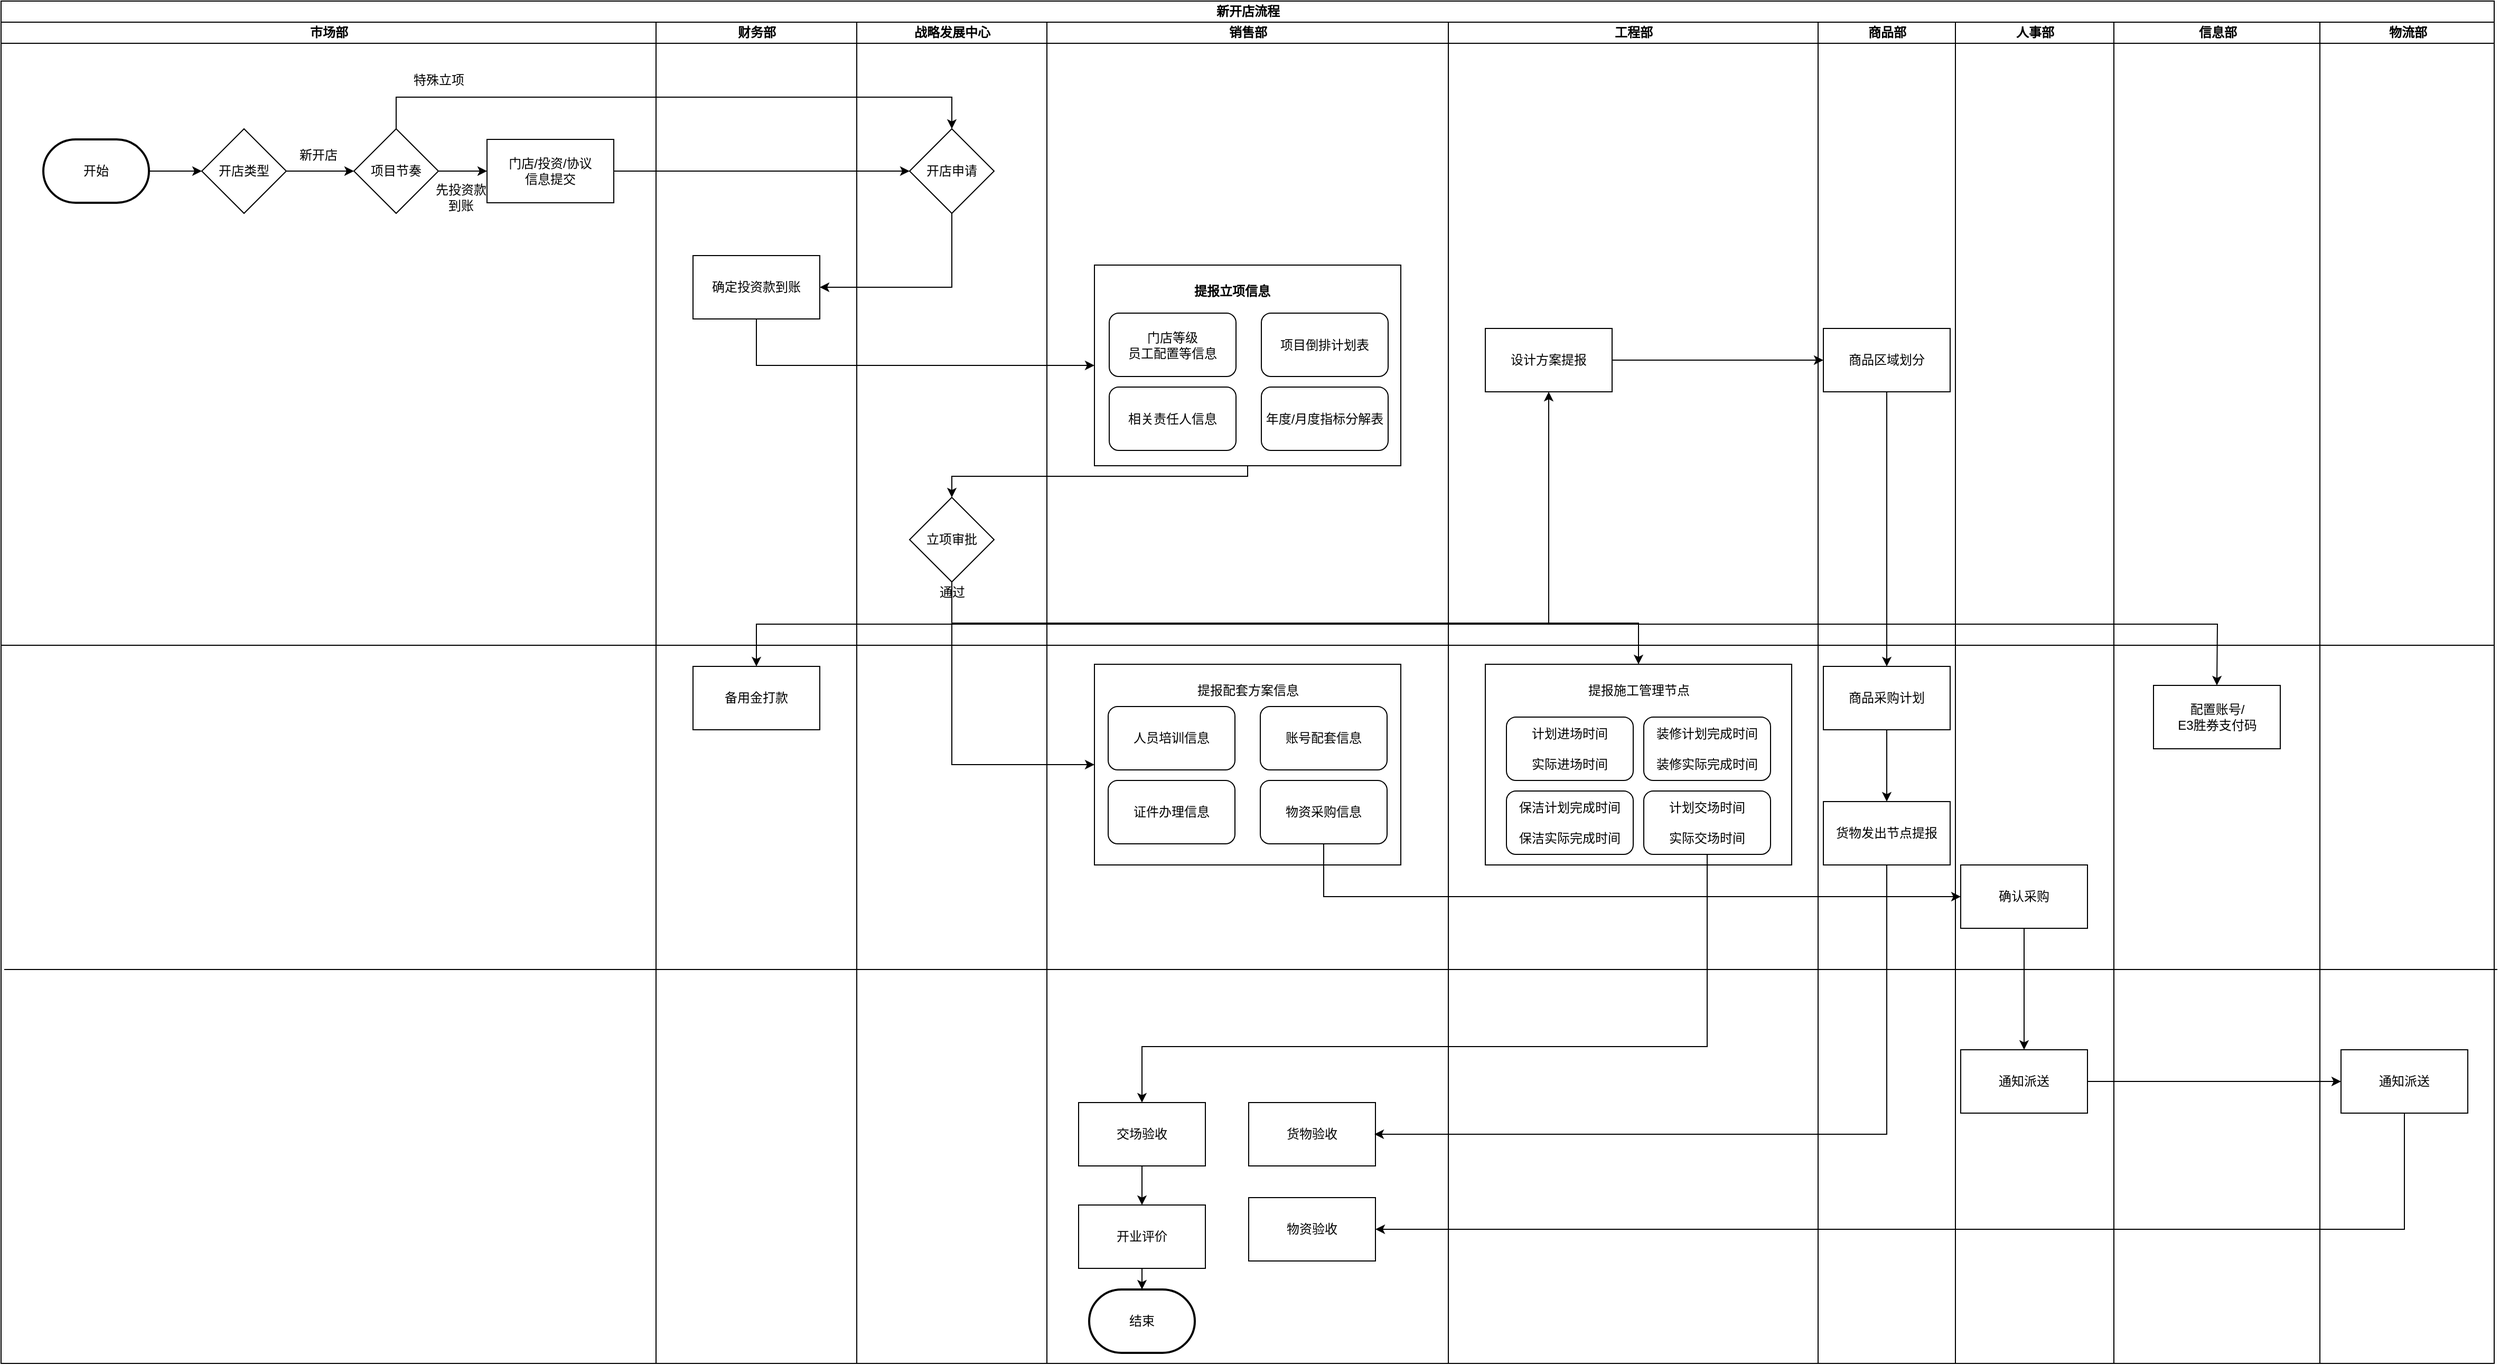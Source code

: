 <mxfile version="22.1.11" type="github">
  <diagram name="第 1 页" id="k98JuiUB70Ecf1WzHopS">
    <mxGraphModel dx="3310" dy="2008" grid="1" gridSize="10" guides="1" tooltips="1" connect="1" arrows="1" fold="1" page="1" pageScale="1" pageWidth="827" pageHeight="1169" math="0" shadow="0">
      <root>
        <mxCell id="0" />
        <mxCell id="1" parent="0" />
        <mxCell id="Fphpmedxy32AyZcysFOV-1" value="新开店流程" style="swimlane;childLayout=stackLayout;resizeParent=1;resizeParentMax=0;startSize=20;html=1;" vertex="1" parent="1">
          <mxGeometry x="70" y="10" width="2360" height="1290" as="geometry" />
        </mxCell>
        <mxCell id="Fphpmedxy32AyZcysFOV-2" value="市场部" style="swimlane;startSize=20;html=1;" vertex="1" parent="Fphpmedxy32AyZcysFOV-1">
          <mxGeometry y="20" width="620" height="1270" as="geometry" />
        </mxCell>
        <mxCell id="Fphpmedxy32AyZcysFOV-20" value="" style="edgeStyle=orthogonalEdgeStyle;rounded=0;orthogonalLoop=1;jettySize=auto;html=1;exitX=1;exitY=0.5;exitDx=0;exitDy=0;exitPerimeter=0;" edge="1" parent="Fphpmedxy32AyZcysFOV-2" source="Fphpmedxy32AyZcysFOV-10" target="Fphpmedxy32AyZcysFOV-21">
          <mxGeometry relative="1" as="geometry">
            <mxPoint x="90.0" y="211" as="targetPoint" />
          </mxGeometry>
        </mxCell>
        <mxCell id="Fphpmedxy32AyZcysFOV-10" value="开始" style="strokeWidth=2;html=1;shape=mxgraph.flowchart.terminator;whiteSpace=wrap;" vertex="1" parent="Fphpmedxy32AyZcysFOV-2">
          <mxGeometry x="40.0" y="111" width="100" height="60" as="geometry" />
        </mxCell>
        <mxCell id="Fphpmedxy32AyZcysFOV-23" value="" style="edgeStyle=orthogonalEdgeStyle;rounded=0;orthogonalLoop=1;jettySize=auto;html=1;exitX=1;exitY=0.5;exitDx=0;exitDy=0;entryX=0;entryY=0.5;entryDx=0;entryDy=0;" edge="1" parent="Fphpmedxy32AyZcysFOV-2" source="Fphpmedxy32AyZcysFOV-21" target="Fphpmedxy32AyZcysFOV-24">
          <mxGeometry relative="1" as="geometry">
            <mxPoint x="90.0" y="381" as="targetPoint" />
          </mxGeometry>
        </mxCell>
        <mxCell id="Fphpmedxy32AyZcysFOV-21" value="开店类型" style="rhombus;whiteSpace=wrap;html=1;" vertex="1" parent="Fphpmedxy32AyZcysFOV-2">
          <mxGeometry x="190.0" y="101" width="80" height="80" as="geometry" />
        </mxCell>
        <mxCell id="Fphpmedxy32AyZcysFOV-26" value="" style="edgeStyle=orthogonalEdgeStyle;rounded=0;orthogonalLoop=1;jettySize=auto;html=1;" edge="1" parent="Fphpmedxy32AyZcysFOV-2" source="Fphpmedxy32AyZcysFOV-24" target="Fphpmedxy32AyZcysFOV-25">
          <mxGeometry relative="1" as="geometry" />
        </mxCell>
        <mxCell id="Fphpmedxy32AyZcysFOV-24" value="项目节奏" style="rhombus;whiteSpace=wrap;html=1;" vertex="1" parent="Fphpmedxy32AyZcysFOV-2">
          <mxGeometry x="334.0" y="101" width="80" height="80" as="geometry" />
        </mxCell>
        <mxCell id="Fphpmedxy32AyZcysFOV-25" value="门店/投资/协议&lt;br&gt;信息提交" style="whiteSpace=wrap;html=1;" vertex="1" parent="Fphpmedxy32AyZcysFOV-2">
          <mxGeometry x="460.0" y="111" width="120" height="60" as="geometry" />
        </mxCell>
        <mxCell id="Fphpmedxy32AyZcysFOV-31" value="新开店" style="text;html=1;align=center;verticalAlign=middle;resizable=0;points=[];autosize=1;strokeColor=none;fillColor=none;" vertex="1" parent="Fphpmedxy32AyZcysFOV-2">
          <mxGeometry x="270.0" y="111" width="60" height="30" as="geometry" />
        </mxCell>
        <mxCell id="Fphpmedxy32AyZcysFOV-32" value="特殊立项" style="text;html=1;align=center;verticalAlign=middle;resizable=0;points=[];autosize=1;strokeColor=none;fillColor=none;" vertex="1" parent="Fphpmedxy32AyZcysFOV-2">
          <mxGeometry x="379.0" y="40" width="70" height="30" as="geometry" />
        </mxCell>
        <mxCell id="Fphpmedxy32AyZcysFOV-44" value="先投资款&lt;br&gt;到账" style="text;html=1;align=center;verticalAlign=middle;resizable=0;points=[];autosize=1;strokeColor=none;fillColor=none;" vertex="1" parent="Fphpmedxy32AyZcysFOV-2">
          <mxGeometry x="400.0" y="146" width="70" height="40" as="geometry" />
        </mxCell>
        <mxCell id="Fphpmedxy32AyZcysFOV-154" value="" style="endArrow=none;html=1;rounded=0;" edge="1" parent="Fphpmedxy32AyZcysFOV-2">
          <mxGeometry width="50" height="50" relative="1" as="geometry">
            <mxPoint y="590" as="sourcePoint" />
            <mxPoint x="2360" y="590" as="targetPoint" />
          </mxGeometry>
        </mxCell>
        <mxCell id="Fphpmedxy32AyZcysFOV-3" value="财务部" style="swimlane;startSize=20;html=1;" vertex="1" parent="Fphpmedxy32AyZcysFOV-1">
          <mxGeometry x="620" y="20" width="190" height="1270" as="geometry" />
        </mxCell>
        <mxCell id="Fphpmedxy32AyZcysFOV-29" value="确定投资款到账" style="whiteSpace=wrap;html=1;" vertex="1" parent="Fphpmedxy32AyZcysFOV-3">
          <mxGeometry x="35.0" y="221" width="120" height="60" as="geometry" />
        </mxCell>
        <mxCell id="Fphpmedxy32AyZcysFOV-73" value="备用金打款" style="whiteSpace=wrap;html=1;" vertex="1" parent="Fphpmedxy32AyZcysFOV-3">
          <mxGeometry x="35.0" y="610" width="120" height="60" as="geometry" />
        </mxCell>
        <mxCell id="Fphpmedxy32AyZcysFOV-4" value="战略发展中心" style="swimlane;startSize=20;html=1;" vertex="1" parent="Fphpmedxy32AyZcysFOV-1">
          <mxGeometry x="810" y="20" width="180" height="1270" as="geometry" />
        </mxCell>
        <mxCell id="Fphpmedxy32AyZcysFOV-41" value="开店申请" style="rhombus;whiteSpace=wrap;html=1;" vertex="1" parent="Fphpmedxy32AyZcysFOV-4">
          <mxGeometry x="50.0" y="101" width="80" height="80" as="geometry" />
        </mxCell>
        <mxCell id="Fphpmedxy32AyZcysFOV-56" value="立项审批" style="rhombus;whiteSpace=wrap;html=1;" vertex="1" parent="Fphpmedxy32AyZcysFOV-4">
          <mxGeometry x="50.0" y="450" width="80" height="80" as="geometry" />
        </mxCell>
        <mxCell id="Fphpmedxy32AyZcysFOV-123" value="通过" style="text;html=1;align=center;verticalAlign=middle;resizable=0;points=[];autosize=1;strokeColor=none;fillColor=none;" vertex="1" parent="Fphpmedxy32AyZcysFOV-4">
          <mxGeometry x="65" y="525" width="50" height="30" as="geometry" />
        </mxCell>
        <mxCell id="Fphpmedxy32AyZcysFOV-5" value="销售部" style="swimlane;startSize=20;html=1;" vertex="1" parent="Fphpmedxy32AyZcysFOV-1">
          <mxGeometry x="990" y="20" width="380" height="1270" as="geometry" />
        </mxCell>
        <mxCell id="Fphpmedxy32AyZcysFOV-84" value="货物验收" style="whiteSpace=wrap;html=1;" vertex="1" parent="Fphpmedxy32AyZcysFOV-5">
          <mxGeometry x="191.0" y="1023" width="120" height="60" as="geometry" />
        </mxCell>
        <mxCell id="Fphpmedxy32AyZcysFOV-85" value="物资验收" style="whiteSpace=wrap;html=1;" vertex="1" parent="Fphpmedxy32AyZcysFOV-5">
          <mxGeometry x="191.0" y="1113" width="120" height="60" as="geometry" />
        </mxCell>
        <mxCell id="Fphpmedxy32AyZcysFOV-161" value="" style="edgeStyle=orthogonalEdgeStyle;rounded=0;orthogonalLoop=1;jettySize=auto;html=1;" edge="1" parent="Fphpmedxy32AyZcysFOV-5" source="Fphpmedxy32AyZcysFOV-86" target="Fphpmedxy32AyZcysFOV-160">
          <mxGeometry relative="1" as="geometry" />
        </mxCell>
        <mxCell id="Fphpmedxy32AyZcysFOV-86" value="交场验收" style="whiteSpace=wrap;html=1;" vertex="1" parent="Fphpmedxy32AyZcysFOV-5">
          <mxGeometry x="30.0" y="1023" width="120" height="60" as="geometry" />
        </mxCell>
        <mxCell id="Fphpmedxy32AyZcysFOV-113" value="" style="rounded=0;whiteSpace=wrap;html=1;" vertex="1" parent="Fphpmedxy32AyZcysFOV-5">
          <mxGeometry x="45" y="230" width="290" height="190" as="geometry" />
        </mxCell>
        <mxCell id="Fphpmedxy32AyZcysFOV-114" value="提报立项信息" style="text;html=1;align=center;verticalAlign=middle;resizable=0;points=[];autosize=1;strokeColor=none;fillColor=none;fontStyle=1" vertex="1" parent="Fphpmedxy32AyZcysFOV-5">
          <mxGeometry x="125" y="240" width="100" height="30" as="geometry" />
        </mxCell>
        <mxCell id="Fphpmedxy32AyZcysFOV-115" value="门店等级&lt;br&gt;员工配置等信息" style="rounded=1;whiteSpace=wrap;html=1;" vertex="1" parent="Fphpmedxy32AyZcysFOV-5">
          <mxGeometry x="59" y="275.5" width="120" height="60" as="geometry" />
        </mxCell>
        <mxCell id="Fphpmedxy32AyZcysFOV-116" value="相关责任人信息" style="rounded=1;whiteSpace=wrap;html=1;" vertex="1" parent="Fphpmedxy32AyZcysFOV-5">
          <mxGeometry x="59" y="345.5" width="120" height="60" as="geometry" />
        </mxCell>
        <mxCell id="Fphpmedxy32AyZcysFOV-117" value="项目倒排计划表" style="rounded=1;whiteSpace=wrap;html=1;" vertex="1" parent="Fphpmedxy32AyZcysFOV-5">
          <mxGeometry x="203" y="275.5" width="120" height="60" as="geometry" />
        </mxCell>
        <mxCell id="Fphpmedxy32AyZcysFOV-118" value="年度/月度指标分解表" style="rounded=1;whiteSpace=wrap;html=1;" vertex="1" parent="Fphpmedxy32AyZcysFOV-5">
          <mxGeometry x="203" y="345.5" width="120" height="60" as="geometry" />
        </mxCell>
        <mxCell id="Fphpmedxy32AyZcysFOV-133" value="" style="rounded=0;whiteSpace=wrap;html=1;" vertex="1" parent="Fphpmedxy32AyZcysFOV-5">
          <mxGeometry x="45" y="608" width="290" height="190" as="geometry" />
        </mxCell>
        <mxCell id="Fphpmedxy32AyZcysFOV-134" value="提报配套方案信息" style="text;html=1;align=center;verticalAlign=middle;resizable=0;points=[];autosize=1;strokeColor=none;fillColor=none;" vertex="1" parent="Fphpmedxy32AyZcysFOV-5">
          <mxGeometry x="130" y="618" width="120" height="30" as="geometry" />
        </mxCell>
        <mxCell id="Fphpmedxy32AyZcysFOV-135" value="物资采购信息" style="rounded=1;whiteSpace=wrap;html=1;" vertex="1" parent="Fphpmedxy32AyZcysFOV-5">
          <mxGeometry x="202" y="718" width="120" height="60" as="geometry" />
        </mxCell>
        <mxCell id="Fphpmedxy32AyZcysFOV-136" value="账号配套信息" style="rounded=1;whiteSpace=wrap;html=1;" vertex="1" parent="Fphpmedxy32AyZcysFOV-5">
          <mxGeometry x="202" y="648" width="120" height="60" as="geometry" />
        </mxCell>
        <mxCell id="Fphpmedxy32AyZcysFOV-137" value="证件办理信息" style="rounded=1;whiteSpace=wrap;html=1;" vertex="1" parent="Fphpmedxy32AyZcysFOV-5">
          <mxGeometry x="58" y="718" width="120" height="60" as="geometry" />
        </mxCell>
        <mxCell id="Fphpmedxy32AyZcysFOV-138" value="人员培训信息" style="rounded=1;whiteSpace=wrap;html=1;" vertex="1" parent="Fphpmedxy32AyZcysFOV-5">
          <mxGeometry x="58" y="648" width="120" height="60" as="geometry" />
        </mxCell>
        <mxCell id="Fphpmedxy32AyZcysFOV-163" value="" style="edgeStyle=orthogonalEdgeStyle;rounded=0;orthogonalLoop=1;jettySize=auto;html=1;" edge="1" parent="Fphpmedxy32AyZcysFOV-5" source="Fphpmedxy32AyZcysFOV-160" target="Fphpmedxy32AyZcysFOV-162">
          <mxGeometry relative="1" as="geometry" />
        </mxCell>
        <mxCell id="Fphpmedxy32AyZcysFOV-160" value="开业评价" style="whiteSpace=wrap;html=1;" vertex="1" parent="Fphpmedxy32AyZcysFOV-5">
          <mxGeometry x="30.0" y="1120" width="120" height="60" as="geometry" />
        </mxCell>
        <mxCell id="Fphpmedxy32AyZcysFOV-162" value="结束" style="strokeWidth=2;html=1;shape=mxgraph.flowchart.terminator;whiteSpace=wrap;" vertex="1" parent="Fphpmedxy32AyZcysFOV-5">
          <mxGeometry x="40" y="1200" width="100" height="60" as="geometry" />
        </mxCell>
        <mxCell id="Fphpmedxy32AyZcysFOV-6" value="工程部" style="swimlane;startSize=20;html=1;" vertex="1" parent="Fphpmedxy32AyZcysFOV-1">
          <mxGeometry x="1370" y="20" width="350" height="1270" as="geometry" />
        </mxCell>
        <mxCell id="Fphpmedxy32AyZcysFOV-49" value="设计方案提报" style="whiteSpace=wrap;html=1;" vertex="1" parent="Fphpmedxy32AyZcysFOV-6">
          <mxGeometry x="35.0" y="290" width="120" height="60" as="geometry" />
        </mxCell>
        <mxCell id="Fphpmedxy32AyZcysFOV-148" value="" style="rounded=0;whiteSpace=wrap;html=1;" vertex="1" parent="Fphpmedxy32AyZcysFOV-6">
          <mxGeometry x="35" y="608" width="290" height="190" as="geometry" />
        </mxCell>
        <mxCell id="Fphpmedxy32AyZcysFOV-149" value="提报施工管理节点" style="text;html=1;align=center;verticalAlign=middle;resizable=0;points=[];autosize=1;strokeColor=none;fillColor=none;" vertex="1" parent="Fphpmedxy32AyZcysFOV-6">
          <mxGeometry x="120" y="618" width="120" height="30" as="geometry" />
        </mxCell>
        <mxCell id="Fphpmedxy32AyZcysFOV-150" value="计划进场时间&lt;br&gt;&lt;br&gt;实际进场时间" style="rounded=1;whiteSpace=wrap;html=1;" vertex="1" parent="Fphpmedxy32AyZcysFOV-6">
          <mxGeometry x="55" y="658" width="120" height="60" as="geometry" />
        </mxCell>
        <mxCell id="Fphpmedxy32AyZcysFOV-151" value="装修计划完成时间&lt;br&gt;&lt;br&gt;装修实际完成时间" style="rounded=1;whiteSpace=wrap;html=1;" vertex="1" parent="Fphpmedxy32AyZcysFOV-6">
          <mxGeometry x="185" y="658" width="120" height="60" as="geometry" />
        </mxCell>
        <mxCell id="Fphpmedxy32AyZcysFOV-152" value="保洁计划完成时间&lt;br&gt;&lt;br&gt;保洁实际完成时间" style="rounded=1;whiteSpace=wrap;html=1;" vertex="1" parent="Fphpmedxy32AyZcysFOV-6">
          <mxGeometry x="55" y="728" width="120" height="60" as="geometry" />
        </mxCell>
        <mxCell id="Fphpmedxy32AyZcysFOV-153" value="计划交场时间&lt;br&gt;&lt;br&gt;实际交场时间" style="rounded=1;whiteSpace=wrap;html=1;" vertex="1" parent="Fphpmedxy32AyZcysFOV-6">
          <mxGeometry x="185" y="728" width="120" height="60" as="geometry" />
        </mxCell>
        <mxCell id="Fphpmedxy32AyZcysFOV-7" value="商品部" style="swimlane;startSize=20;html=1;" vertex="1" parent="Fphpmedxy32AyZcysFOV-1">
          <mxGeometry x="1720" y="20" width="130.0" height="1270" as="geometry" />
        </mxCell>
        <mxCell id="Fphpmedxy32AyZcysFOV-70" value="" style="edgeStyle=orthogonalEdgeStyle;rounded=0;orthogonalLoop=1;jettySize=auto;html=1;entryX=0.5;entryY=0;entryDx=0;entryDy=0;" edge="1" parent="Fphpmedxy32AyZcysFOV-7" source="Fphpmedxy32AyZcysFOV-51" target="Fphpmedxy32AyZcysFOV-68">
          <mxGeometry relative="1" as="geometry">
            <mxPoint x="65.0" y="430" as="targetPoint" />
          </mxGeometry>
        </mxCell>
        <mxCell id="Fphpmedxy32AyZcysFOV-51" value="商品区域划分" style="whiteSpace=wrap;html=1;" vertex="1" parent="Fphpmedxy32AyZcysFOV-7">
          <mxGeometry x="5.0" y="290" width="120" height="60" as="geometry" />
        </mxCell>
        <mxCell id="Fphpmedxy32AyZcysFOV-92" value="" style="edgeStyle=orthogonalEdgeStyle;rounded=0;orthogonalLoop=1;jettySize=auto;html=1;" edge="1" parent="Fphpmedxy32AyZcysFOV-7" source="Fphpmedxy32AyZcysFOV-68" target="Fphpmedxy32AyZcysFOV-82">
          <mxGeometry relative="1" as="geometry" />
        </mxCell>
        <mxCell id="Fphpmedxy32AyZcysFOV-68" value="商品采购计划" style="whiteSpace=wrap;html=1;" vertex="1" parent="Fphpmedxy32AyZcysFOV-7">
          <mxGeometry x="5.0" y="610" width="120" height="60" as="geometry" />
        </mxCell>
        <mxCell id="Fphpmedxy32AyZcysFOV-82" value="货物发出节点提报" style="whiteSpace=wrap;html=1;" vertex="1" parent="Fphpmedxy32AyZcysFOV-7">
          <mxGeometry x="5.0" y="738" width="120" height="60" as="geometry" />
        </mxCell>
        <mxCell id="Fphpmedxy32AyZcysFOV-8" value="人事部" style="swimlane;startSize=20;html=1;" vertex="1" parent="Fphpmedxy32AyZcysFOV-1">
          <mxGeometry x="1850.0" y="20" width="150.0" height="1270" as="geometry" />
        </mxCell>
        <mxCell id="Fphpmedxy32AyZcysFOV-89" value="" style="edgeStyle=orthogonalEdgeStyle;rounded=0;orthogonalLoop=1;jettySize=auto;html=1;exitX=0.5;exitY=1;exitDx=0;exitDy=0;" edge="1" parent="Fphpmedxy32AyZcysFOV-8" source="Fphpmedxy32AyZcysFOV-79" target="Fphpmedxy32AyZcysFOV-80">
          <mxGeometry relative="1" as="geometry">
            <mxPoint x="65.0" y="913" as="sourcePoint" />
          </mxGeometry>
        </mxCell>
        <mxCell id="Fphpmedxy32AyZcysFOV-79" value="确认采购" style="whiteSpace=wrap;html=1;" vertex="1" parent="Fphpmedxy32AyZcysFOV-8">
          <mxGeometry x="5" y="798" width="120" height="60" as="geometry" />
        </mxCell>
        <mxCell id="Fphpmedxy32AyZcysFOV-80" value="通知派送" style="whiteSpace=wrap;html=1;" vertex="1" parent="Fphpmedxy32AyZcysFOV-8">
          <mxGeometry x="5" y="973" width="120" height="60" as="geometry" />
        </mxCell>
        <mxCell id="Fphpmedxy32AyZcysFOV-9" value="信息部" style="swimlane;startSize=20;html=1;" vertex="1" parent="Fphpmedxy32AyZcysFOV-1">
          <mxGeometry x="2000" y="20" width="195" height="1270" as="geometry" />
        </mxCell>
        <mxCell id="Fphpmedxy32AyZcysFOV-76" value="配置账号/&lt;br&gt;E3胜券支付码" style="whiteSpace=wrap;html=1;" vertex="1" parent="Fphpmedxy32AyZcysFOV-9">
          <mxGeometry x="37.5" y="628" width="120" height="60" as="geometry" />
        </mxCell>
        <mxCell id="Fphpmedxy32AyZcysFOV-40" value="" style="edgeStyle=orthogonalEdgeStyle;rounded=0;orthogonalLoop=1;jettySize=auto;html=1;exitX=1;exitY=0.5;exitDx=0;exitDy=0;entryX=0;entryY=0.5;entryDx=0;entryDy=0;" edge="1" parent="Fphpmedxy32AyZcysFOV-1" source="Fphpmedxy32AyZcysFOV-25">
          <mxGeometry relative="1" as="geometry">
            <mxPoint x="860.0" y="161" as="targetPoint" />
          </mxGeometry>
        </mxCell>
        <mxCell id="Fphpmedxy32AyZcysFOV-43" value="" style="edgeStyle=orthogonalEdgeStyle;rounded=0;orthogonalLoop=1;jettySize=auto;html=1;entryX=0.5;entryY=0;entryDx=0;entryDy=0;" edge="1" parent="Fphpmedxy32AyZcysFOV-1" source="Fphpmedxy32AyZcysFOV-24">
          <mxGeometry relative="1" as="geometry">
            <mxPoint x="900.0" y="121" as="targetPoint" />
            <Array as="points">
              <mxPoint x="374" y="91" />
              <mxPoint x="900" y="91" />
            </Array>
          </mxGeometry>
        </mxCell>
        <mxCell id="Fphpmedxy32AyZcysFOV-46" value="" style="edgeStyle=orthogonalEdgeStyle;rounded=0;orthogonalLoop=1;jettySize=auto;html=1;entryX=1;entryY=0.5;entryDx=0;entryDy=0;exitX=0.5;exitY=1;exitDx=0;exitDy=0;" edge="1" parent="Fphpmedxy32AyZcysFOV-1" source="Fphpmedxy32AyZcysFOV-41" target="Fphpmedxy32AyZcysFOV-29">
          <mxGeometry relative="1" as="geometry">
            <mxPoint x="900.0" y="291" as="targetPoint" />
          </mxGeometry>
        </mxCell>
        <mxCell id="Fphpmedxy32AyZcysFOV-48" value="" style="edgeStyle=orthogonalEdgeStyle;rounded=0;orthogonalLoop=1;jettySize=auto;html=1;exitX=0.5;exitY=1;exitDx=0;exitDy=0;entryX=0;entryY=0.5;entryDx=0;entryDy=0;" edge="1" parent="Fphpmedxy32AyZcysFOV-1" source="Fphpmedxy32AyZcysFOV-29" target="Fphpmedxy32AyZcysFOV-113">
          <mxGeometry relative="1" as="geometry">
            <mxPoint x="1020.0" y="340" as="targetPoint" />
          </mxGeometry>
        </mxCell>
        <mxCell id="Fphpmedxy32AyZcysFOV-52" value="" style="edgeStyle=orthogonalEdgeStyle;rounded=0;orthogonalLoop=1;jettySize=auto;html=1;" edge="1" parent="Fphpmedxy32AyZcysFOV-1" source="Fphpmedxy32AyZcysFOV-49" target="Fphpmedxy32AyZcysFOV-51">
          <mxGeometry relative="1" as="geometry" />
        </mxCell>
        <mxCell id="Fphpmedxy32AyZcysFOV-58" value="" style="edgeStyle=orthogonalEdgeStyle;rounded=0;orthogonalLoop=1;jettySize=auto;html=1;entryX=0.5;entryY=0;entryDx=0;entryDy=0;exitX=0.5;exitY=1;exitDx=0;exitDy=0;" edge="1" parent="Fphpmedxy32AyZcysFOV-1" source="Fphpmedxy32AyZcysFOV-113" target="Fphpmedxy32AyZcysFOV-56">
          <mxGeometry relative="1" as="geometry">
            <mxPoint x="1080.0" y="370" as="sourcePoint" />
            <mxPoint x="1080.0" y="450" as="targetPoint" />
            <Array as="points">
              <mxPoint x="1180" y="450" />
              <mxPoint x="900" y="450" />
            </Array>
          </mxGeometry>
        </mxCell>
        <mxCell id="Fphpmedxy32AyZcysFOV-62" value="" style="edgeStyle=orthogonalEdgeStyle;rounded=0;orthogonalLoop=1;jettySize=auto;html=1;entryX=0.5;entryY=1;entryDx=0;entryDy=0;exitX=0.5;exitY=1;exitDx=0;exitDy=0;" edge="1" parent="Fphpmedxy32AyZcysFOV-1" source="Fphpmedxy32AyZcysFOV-56" target="Fphpmedxy32AyZcysFOV-49">
          <mxGeometry relative="1" as="geometry">
            <mxPoint x="900.0" y="580" as="targetPoint" />
            <Array as="points">
              <mxPoint x="900" y="590" />
              <mxPoint x="1465" y="590" />
            </Array>
          </mxGeometry>
        </mxCell>
        <mxCell id="Fphpmedxy32AyZcysFOV-64" value="" style="edgeStyle=orthogonalEdgeStyle;rounded=0;orthogonalLoop=1;jettySize=auto;html=1;exitX=0.5;exitY=1;exitDx=0;exitDy=0;entryX=0;entryY=0.5;entryDx=0;entryDy=0;" edge="1" parent="Fphpmedxy32AyZcysFOV-1" source="Fphpmedxy32AyZcysFOV-56" target="Fphpmedxy32AyZcysFOV-133">
          <mxGeometry relative="1" as="geometry">
            <mxPoint x="1010.0" y="640.0" as="targetPoint" />
          </mxGeometry>
        </mxCell>
        <mxCell id="Fphpmedxy32AyZcysFOV-67" value="" style="edgeStyle=orthogonalEdgeStyle;rounded=0;orthogonalLoop=1;jettySize=auto;html=1;exitX=0.5;exitY=1;exitDx=0;exitDy=0;entryX=0.5;entryY=0;entryDx=0;entryDy=0;" edge="1" parent="Fphpmedxy32AyZcysFOV-1" source="Fphpmedxy32AyZcysFOV-56" target="Fphpmedxy32AyZcysFOV-148">
          <mxGeometry relative="1" as="geometry">
            <mxPoint x="1405.0" y="848" as="targetPoint" />
          </mxGeometry>
        </mxCell>
        <mxCell id="Fphpmedxy32AyZcysFOV-75" value="" style="edgeStyle=orthogonalEdgeStyle;rounded=0;orthogonalLoop=1;jettySize=auto;html=1;entryX=0.5;entryY=0;entryDx=0;entryDy=0;exitX=0.5;exitY=1;exitDx=0;exitDy=0;" edge="1" parent="Fphpmedxy32AyZcysFOV-1" source="Fphpmedxy32AyZcysFOV-56" target="Fphpmedxy32AyZcysFOV-73">
          <mxGeometry relative="1" as="geometry">
            <mxPoint x="800.0" y="450" as="targetPoint" />
            <Array as="points">
              <mxPoint x="900" y="590" />
              <mxPoint x="715" y="590" />
            </Array>
          </mxGeometry>
        </mxCell>
        <mxCell id="Fphpmedxy32AyZcysFOV-77" value="" style="endArrow=classic;html=1;rounded=0;exitX=0.5;exitY=1;exitDx=0;exitDy=0;entryX=0.5;entryY=0;entryDx=0;entryDy=0;" edge="1" parent="Fphpmedxy32AyZcysFOV-1" source="Fphpmedxy32AyZcysFOV-56" target="Fphpmedxy32AyZcysFOV-76">
          <mxGeometry width="50" height="50" relative="1" as="geometry">
            <mxPoint x="700.0" y="510" as="sourcePoint" />
            <mxPoint x="1625.0" y="570" as="targetPoint" />
            <Array as="points">
              <mxPoint x="900" y="590" />
              <mxPoint x="2098" y="590" />
            </Array>
          </mxGeometry>
        </mxCell>
        <mxCell id="Fphpmedxy32AyZcysFOV-88" value="" style="edgeStyle=orthogonalEdgeStyle;rounded=0;orthogonalLoop=1;jettySize=auto;html=1;entryX=1;entryY=0.5;entryDx=0;entryDy=0;exitX=0.5;exitY=1;exitDx=0;exitDy=0;" edge="1" parent="Fphpmedxy32AyZcysFOV-1" source="Fphpmedxy32AyZcysFOV-81" target="Fphpmedxy32AyZcysFOV-85">
          <mxGeometry relative="1" as="geometry">
            <mxPoint x="2030.0" y="1103" as="targetPoint" />
          </mxGeometry>
        </mxCell>
        <mxCell id="Fphpmedxy32AyZcysFOV-91" value="" style="edgeStyle=orthogonalEdgeStyle;rounded=0;orthogonalLoop=1;jettySize=auto;html=1;entryX=0;entryY=0.5;entryDx=0;entryDy=0;" edge="1" parent="Fphpmedxy32AyZcysFOV-1" source="Fphpmedxy32AyZcysFOV-80" target="Fphpmedxy32AyZcysFOV-81">
          <mxGeometry relative="1" as="geometry">
            <mxPoint x="1895.0" y="993" as="targetPoint" />
          </mxGeometry>
        </mxCell>
        <mxCell id="Fphpmedxy32AyZcysFOV-71" value="物流部" style="swimlane;startSize=20;html=1;" vertex="1" parent="Fphpmedxy32AyZcysFOV-1">
          <mxGeometry x="2195" y="20" width="165" height="1270" as="geometry" />
        </mxCell>
        <mxCell id="Fphpmedxy32AyZcysFOV-81" value="通知派送" style="whiteSpace=wrap;html=1;" vertex="1" parent="Fphpmedxy32AyZcysFOV-71">
          <mxGeometry x="20" y="973" width="120" height="60" as="geometry" />
        </mxCell>
        <mxCell id="Fphpmedxy32AyZcysFOV-155" value="" style="endArrow=none;html=1;rounded=0;" edge="1" parent="Fphpmedxy32AyZcysFOV-71">
          <mxGeometry width="50" height="50" relative="1" as="geometry">
            <mxPoint x="-2192" y="897" as="sourcePoint" />
            <mxPoint x="168" y="897" as="targetPoint" />
          </mxGeometry>
        </mxCell>
        <mxCell id="Fphpmedxy32AyZcysFOV-94" value="" style="edgeStyle=orthogonalEdgeStyle;rounded=0;orthogonalLoop=1;jettySize=auto;html=1;exitX=0.5;exitY=1;exitDx=0;exitDy=0;" edge="1" parent="Fphpmedxy32AyZcysFOV-1" source="Fphpmedxy32AyZcysFOV-82">
          <mxGeometry relative="1" as="geometry">
            <mxPoint x="1300" y="1073" as="targetPoint" />
            <Array as="points">
              <mxPoint x="1785" y="1073" />
            </Array>
          </mxGeometry>
        </mxCell>
        <mxCell id="Fphpmedxy32AyZcysFOV-140" value="" style="edgeStyle=orthogonalEdgeStyle;rounded=0;orthogonalLoop=1;jettySize=auto;html=1;exitX=0.5;exitY=1;exitDx=0;exitDy=0;entryX=0;entryY=0.5;entryDx=0;entryDy=0;" edge="1" parent="Fphpmedxy32AyZcysFOV-1" source="Fphpmedxy32AyZcysFOV-135" target="Fphpmedxy32AyZcysFOV-79">
          <mxGeometry relative="1" as="geometry">
            <mxPoint x="1252" y="798" as="sourcePoint" />
            <mxPoint x="1310" y="858" as="targetPoint" />
          </mxGeometry>
        </mxCell>
        <mxCell id="Fphpmedxy32AyZcysFOV-157" value="" style="edgeStyle=orthogonalEdgeStyle;rounded=0;orthogonalLoop=1;jettySize=auto;html=1;entryX=0.5;entryY=0;entryDx=0;entryDy=0;" edge="1" parent="Fphpmedxy32AyZcysFOV-1" source="Fphpmedxy32AyZcysFOV-153" target="Fphpmedxy32AyZcysFOV-86">
          <mxGeometry relative="1" as="geometry">
            <mxPoint x="1615.0" y="888" as="targetPoint" />
            <Array as="points">
              <mxPoint x="1615" y="990" />
              <mxPoint x="1080" y="990" />
            </Array>
          </mxGeometry>
        </mxCell>
      </root>
    </mxGraphModel>
  </diagram>
</mxfile>
